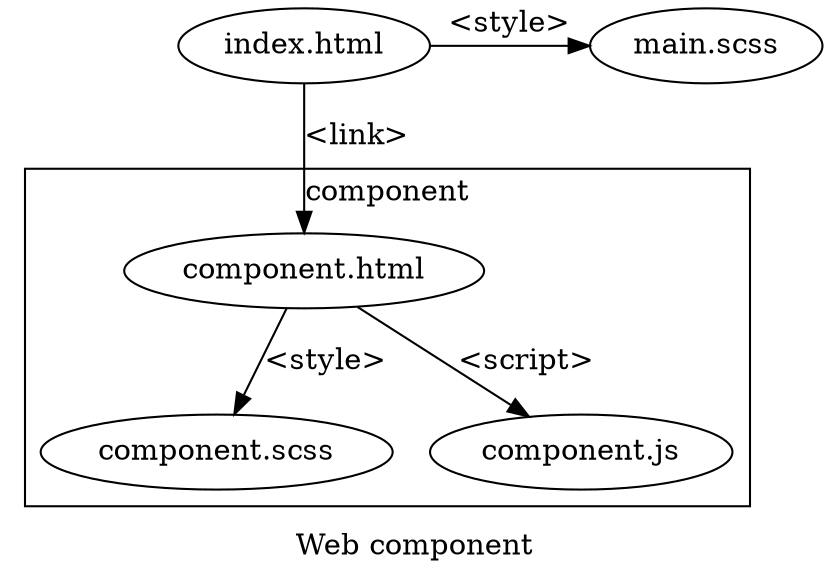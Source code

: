digraph {
    label = "Web component";
    graph[rankdir=LRTB];

    subgraph "clusterComponent" {
        label = "component";
        "component.scss";
        "component.js";
        "component.scss";
        "component.html";
    }

    { rank=same; "index.html" -> "main.scss"[label="<style>"] };
    "index.html" -> "component.html"[label="<link>"];
    "component.html" -> "component.scss"[label="<style>"];
    "component.html" -> "component.js"[label="<script>"];
}
